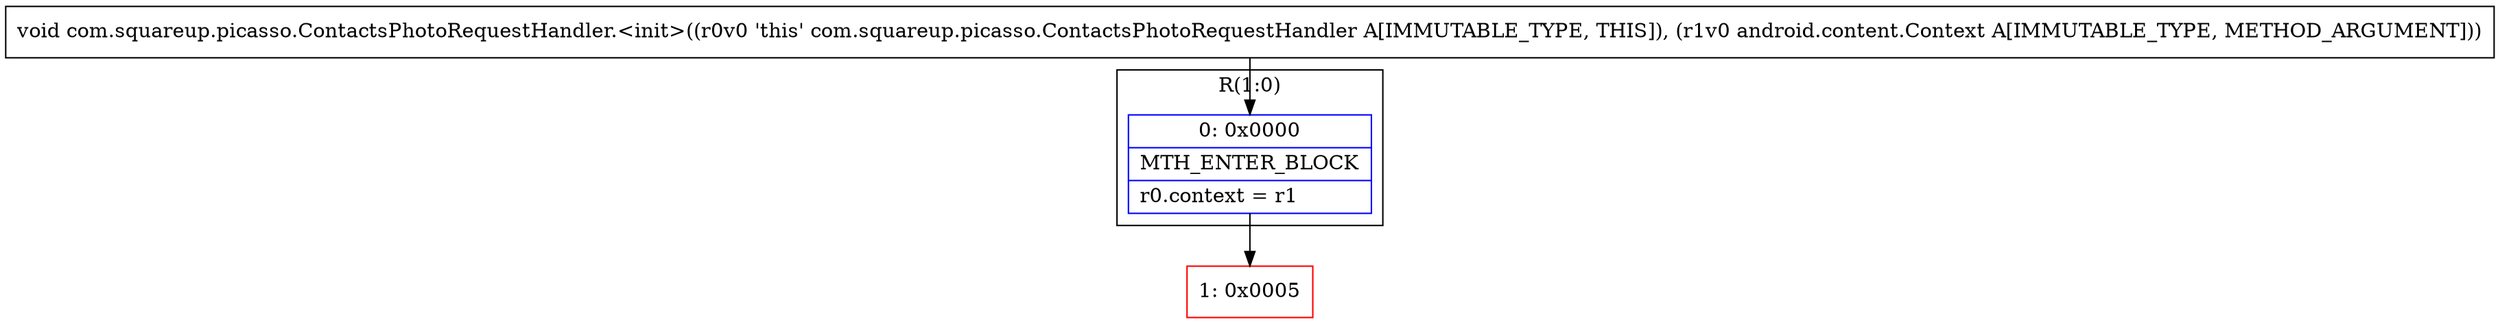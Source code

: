 digraph "CFG forcom.squareup.picasso.ContactsPhotoRequestHandler.\<init\>(Landroid\/content\/Context;)V" {
subgraph cluster_Region_1349402194 {
label = "R(1:0)";
node [shape=record,color=blue];
Node_0 [shape=record,label="{0\:\ 0x0000|MTH_ENTER_BLOCK\l|r0.context = r1\l}"];
}
Node_1 [shape=record,color=red,label="{1\:\ 0x0005}"];
MethodNode[shape=record,label="{void com.squareup.picasso.ContactsPhotoRequestHandler.\<init\>((r0v0 'this' com.squareup.picasso.ContactsPhotoRequestHandler A[IMMUTABLE_TYPE, THIS]), (r1v0 android.content.Context A[IMMUTABLE_TYPE, METHOD_ARGUMENT])) }"];
MethodNode -> Node_0;
Node_0 -> Node_1;
}

